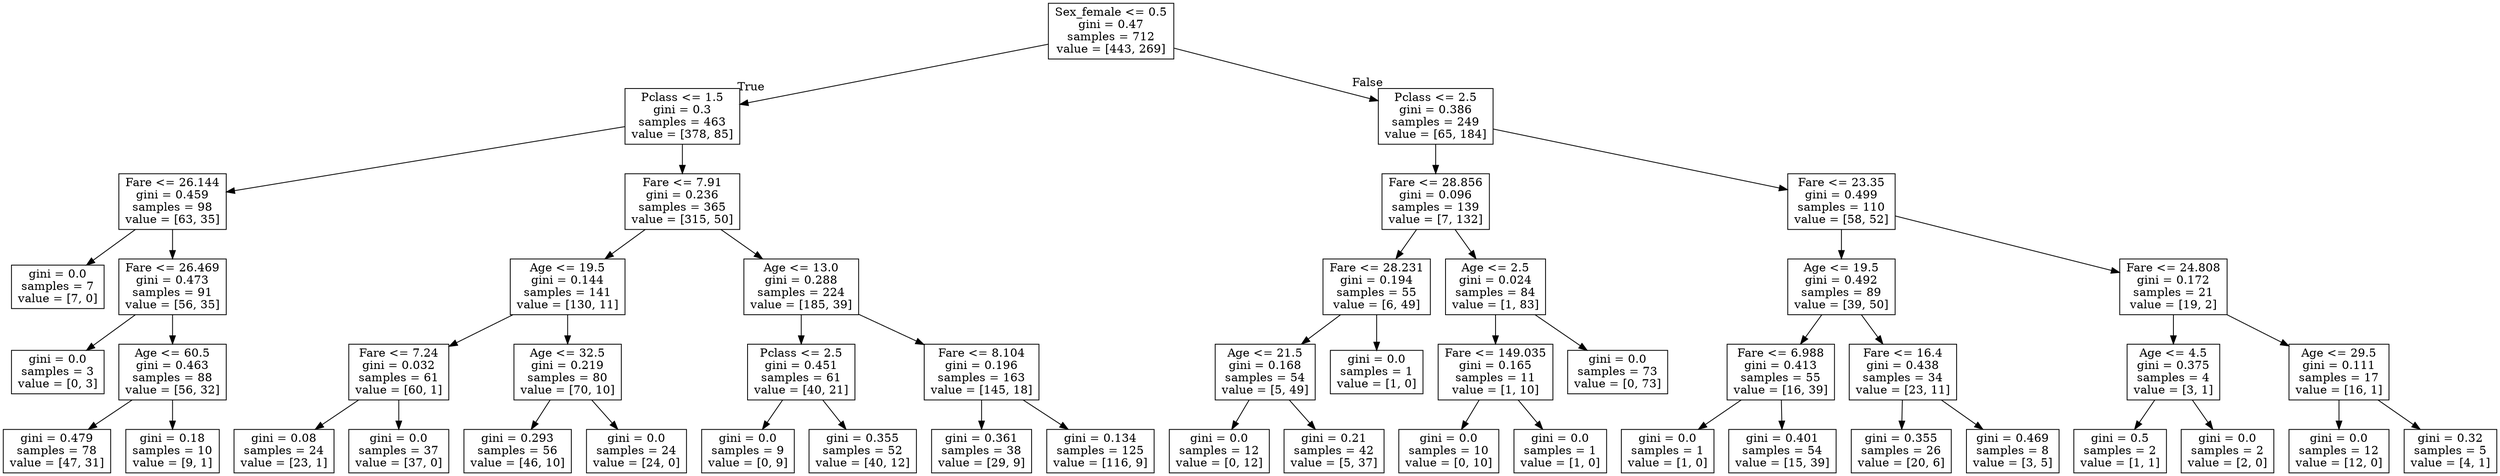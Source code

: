 digraph Tree {
node [shape=box] ;
0 [label="Sex_female <= 0.5\ngini = 0.47\nsamples = 712\nvalue = [443, 269]"] ;
1 [label="Pclass <= 1.5\ngini = 0.3\nsamples = 463\nvalue = [378, 85]"] ;
0 -> 1 [labeldistance=2.5, labelangle=45, headlabel="True"] ;
2 [label="Fare <= 26.144\ngini = 0.459\nsamples = 98\nvalue = [63, 35]"] ;
1 -> 2 ;
3 [label="gini = 0.0\nsamples = 7\nvalue = [7, 0]"] ;
2 -> 3 ;
4 [label="Fare <= 26.469\ngini = 0.473\nsamples = 91\nvalue = [56, 35]"] ;
2 -> 4 ;
5 [label="gini = 0.0\nsamples = 3\nvalue = [0, 3]"] ;
4 -> 5 ;
6 [label="Age <= 60.5\ngini = 0.463\nsamples = 88\nvalue = [56, 32]"] ;
4 -> 6 ;
7 [label="gini = 0.479\nsamples = 78\nvalue = [47, 31]"] ;
6 -> 7 ;
8 [label="gini = 0.18\nsamples = 10\nvalue = [9, 1]"] ;
6 -> 8 ;
9 [label="Fare <= 7.91\ngini = 0.236\nsamples = 365\nvalue = [315, 50]"] ;
1 -> 9 ;
10 [label="Age <= 19.5\ngini = 0.144\nsamples = 141\nvalue = [130, 11]"] ;
9 -> 10 ;
11 [label="Fare <= 7.24\ngini = 0.032\nsamples = 61\nvalue = [60, 1]"] ;
10 -> 11 ;
12 [label="gini = 0.08\nsamples = 24\nvalue = [23, 1]"] ;
11 -> 12 ;
13 [label="gini = 0.0\nsamples = 37\nvalue = [37, 0]"] ;
11 -> 13 ;
14 [label="Age <= 32.5\ngini = 0.219\nsamples = 80\nvalue = [70, 10]"] ;
10 -> 14 ;
15 [label="gini = 0.293\nsamples = 56\nvalue = [46, 10]"] ;
14 -> 15 ;
16 [label="gini = 0.0\nsamples = 24\nvalue = [24, 0]"] ;
14 -> 16 ;
17 [label="Age <= 13.0\ngini = 0.288\nsamples = 224\nvalue = [185, 39]"] ;
9 -> 17 ;
18 [label="Pclass <= 2.5\ngini = 0.451\nsamples = 61\nvalue = [40, 21]"] ;
17 -> 18 ;
19 [label="gini = 0.0\nsamples = 9\nvalue = [0, 9]"] ;
18 -> 19 ;
20 [label="gini = 0.355\nsamples = 52\nvalue = [40, 12]"] ;
18 -> 20 ;
21 [label="Fare <= 8.104\ngini = 0.196\nsamples = 163\nvalue = [145, 18]"] ;
17 -> 21 ;
22 [label="gini = 0.361\nsamples = 38\nvalue = [29, 9]"] ;
21 -> 22 ;
23 [label="gini = 0.134\nsamples = 125\nvalue = [116, 9]"] ;
21 -> 23 ;
24 [label="Pclass <= 2.5\ngini = 0.386\nsamples = 249\nvalue = [65, 184]"] ;
0 -> 24 [labeldistance=2.5, labelangle=-45, headlabel="False"] ;
25 [label="Fare <= 28.856\ngini = 0.096\nsamples = 139\nvalue = [7, 132]"] ;
24 -> 25 ;
26 [label="Fare <= 28.231\ngini = 0.194\nsamples = 55\nvalue = [6, 49]"] ;
25 -> 26 ;
27 [label="Age <= 21.5\ngini = 0.168\nsamples = 54\nvalue = [5, 49]"] ;
26 -> 27 ;
28 [label="gini = 0.0\nsamples = 12\nvalue = [0, 12]"] ;
27 -> 28 ;
29 [label="gini = 0.21\nsamples = 42\nvalue = [5, 37]"] ;
27 -> 29 ;
30 [label="gini = 0.0\nsamples = 1\nvalue = [1, 0]"] ;
26 -> 30 ;
31 [label="Age <= 2.5\ngini = 0.024\nsamples = 84\nvalue = [1, 83]"] ;
25 -> 31 ;
32 [label="Fare <= 149.035\ngini = 0.165\nsamples = 11\nvalue = [1, 10]"] ;
31 -> 32 ;
33 [label="gini = 0.0\nsamples = 10\nvalue = [0, 10]"] ;
32 -> 33 ;
34 [label="gini = 0.0\nsamples = 1\nvalue = [1, 0]"] ;
32 -> 34 ;
35 [label="gini = 0.0\nsamples = 73\nvalue = [0, 73]"] ;
31 -> 35 ;
36 [label="Fare <= 23.35\ngini = 0.499\nsamples = 110\nvalue = [58, 52]"] ;
24 -> 36 ;
37 [label="Age <= 19.5\ngini = 0.492\nsamples = 89\nvalue = [39, 50]"] ;
36 -> 37 ;
38 [label="Fare <= 6.988\ngini = 0.413\nsamples = 55\nvalue = [16, 39]"] ;
37 -> 38 ;
39 [label="gini = 0.0\nsamples = 1\nvalue = [1, 0]"] ;
38 -> 39 ;
40 [label="gini = 0.401\nsamples = 54\nvalue = [15, 39]"] ;
38 -> 40 ;
41 [label="Fare <= 16.4\ngini = 0.438\nsamples = 34\nvalue = [23, 11]"] ;
37 -> 41 ;
42 [label="gini = 0.355\nsamples = 26\nvalue = [20, 6]"] ;
41 -> 42 ;
43 [label="gini = 0.469\nsamples = 8\nvalue = [3, 5]"] ;
41 -> 43 ;
44 [label="Fare <= 24.808\ngini = 0.172\nsamples = 21\nvalue = [19, 2]"] ;
36 -> 44 ;
45 [label="Age <= 4.5\ngini = 0.375\nsamples = 4\nvalue = [3, 1]"] ;
44 -> 45 ;
46 [label="gini = 0.5\nsamples = 2\nvalue = [1, 1]"] ;
45 -> 46 ;
47 [label="gini = 0.0\nsamples = 2\nvalue = [2, 0]"] ;
45 -> 47 ;
48 [label="Age <= 29.5\ngini = 0.111\nsamples = 17\nvalue = [16, 1]"] ;
44 -> 48 ;
49 [label="gini = 0.0\nsamples = 12\nvalue = [12, 0]"] ;
48 -> 49 ;
50 [label="gini = 0.32\nsamples = 5\nvalue = [4, 1]"] ;
48 -> 50 ;
}